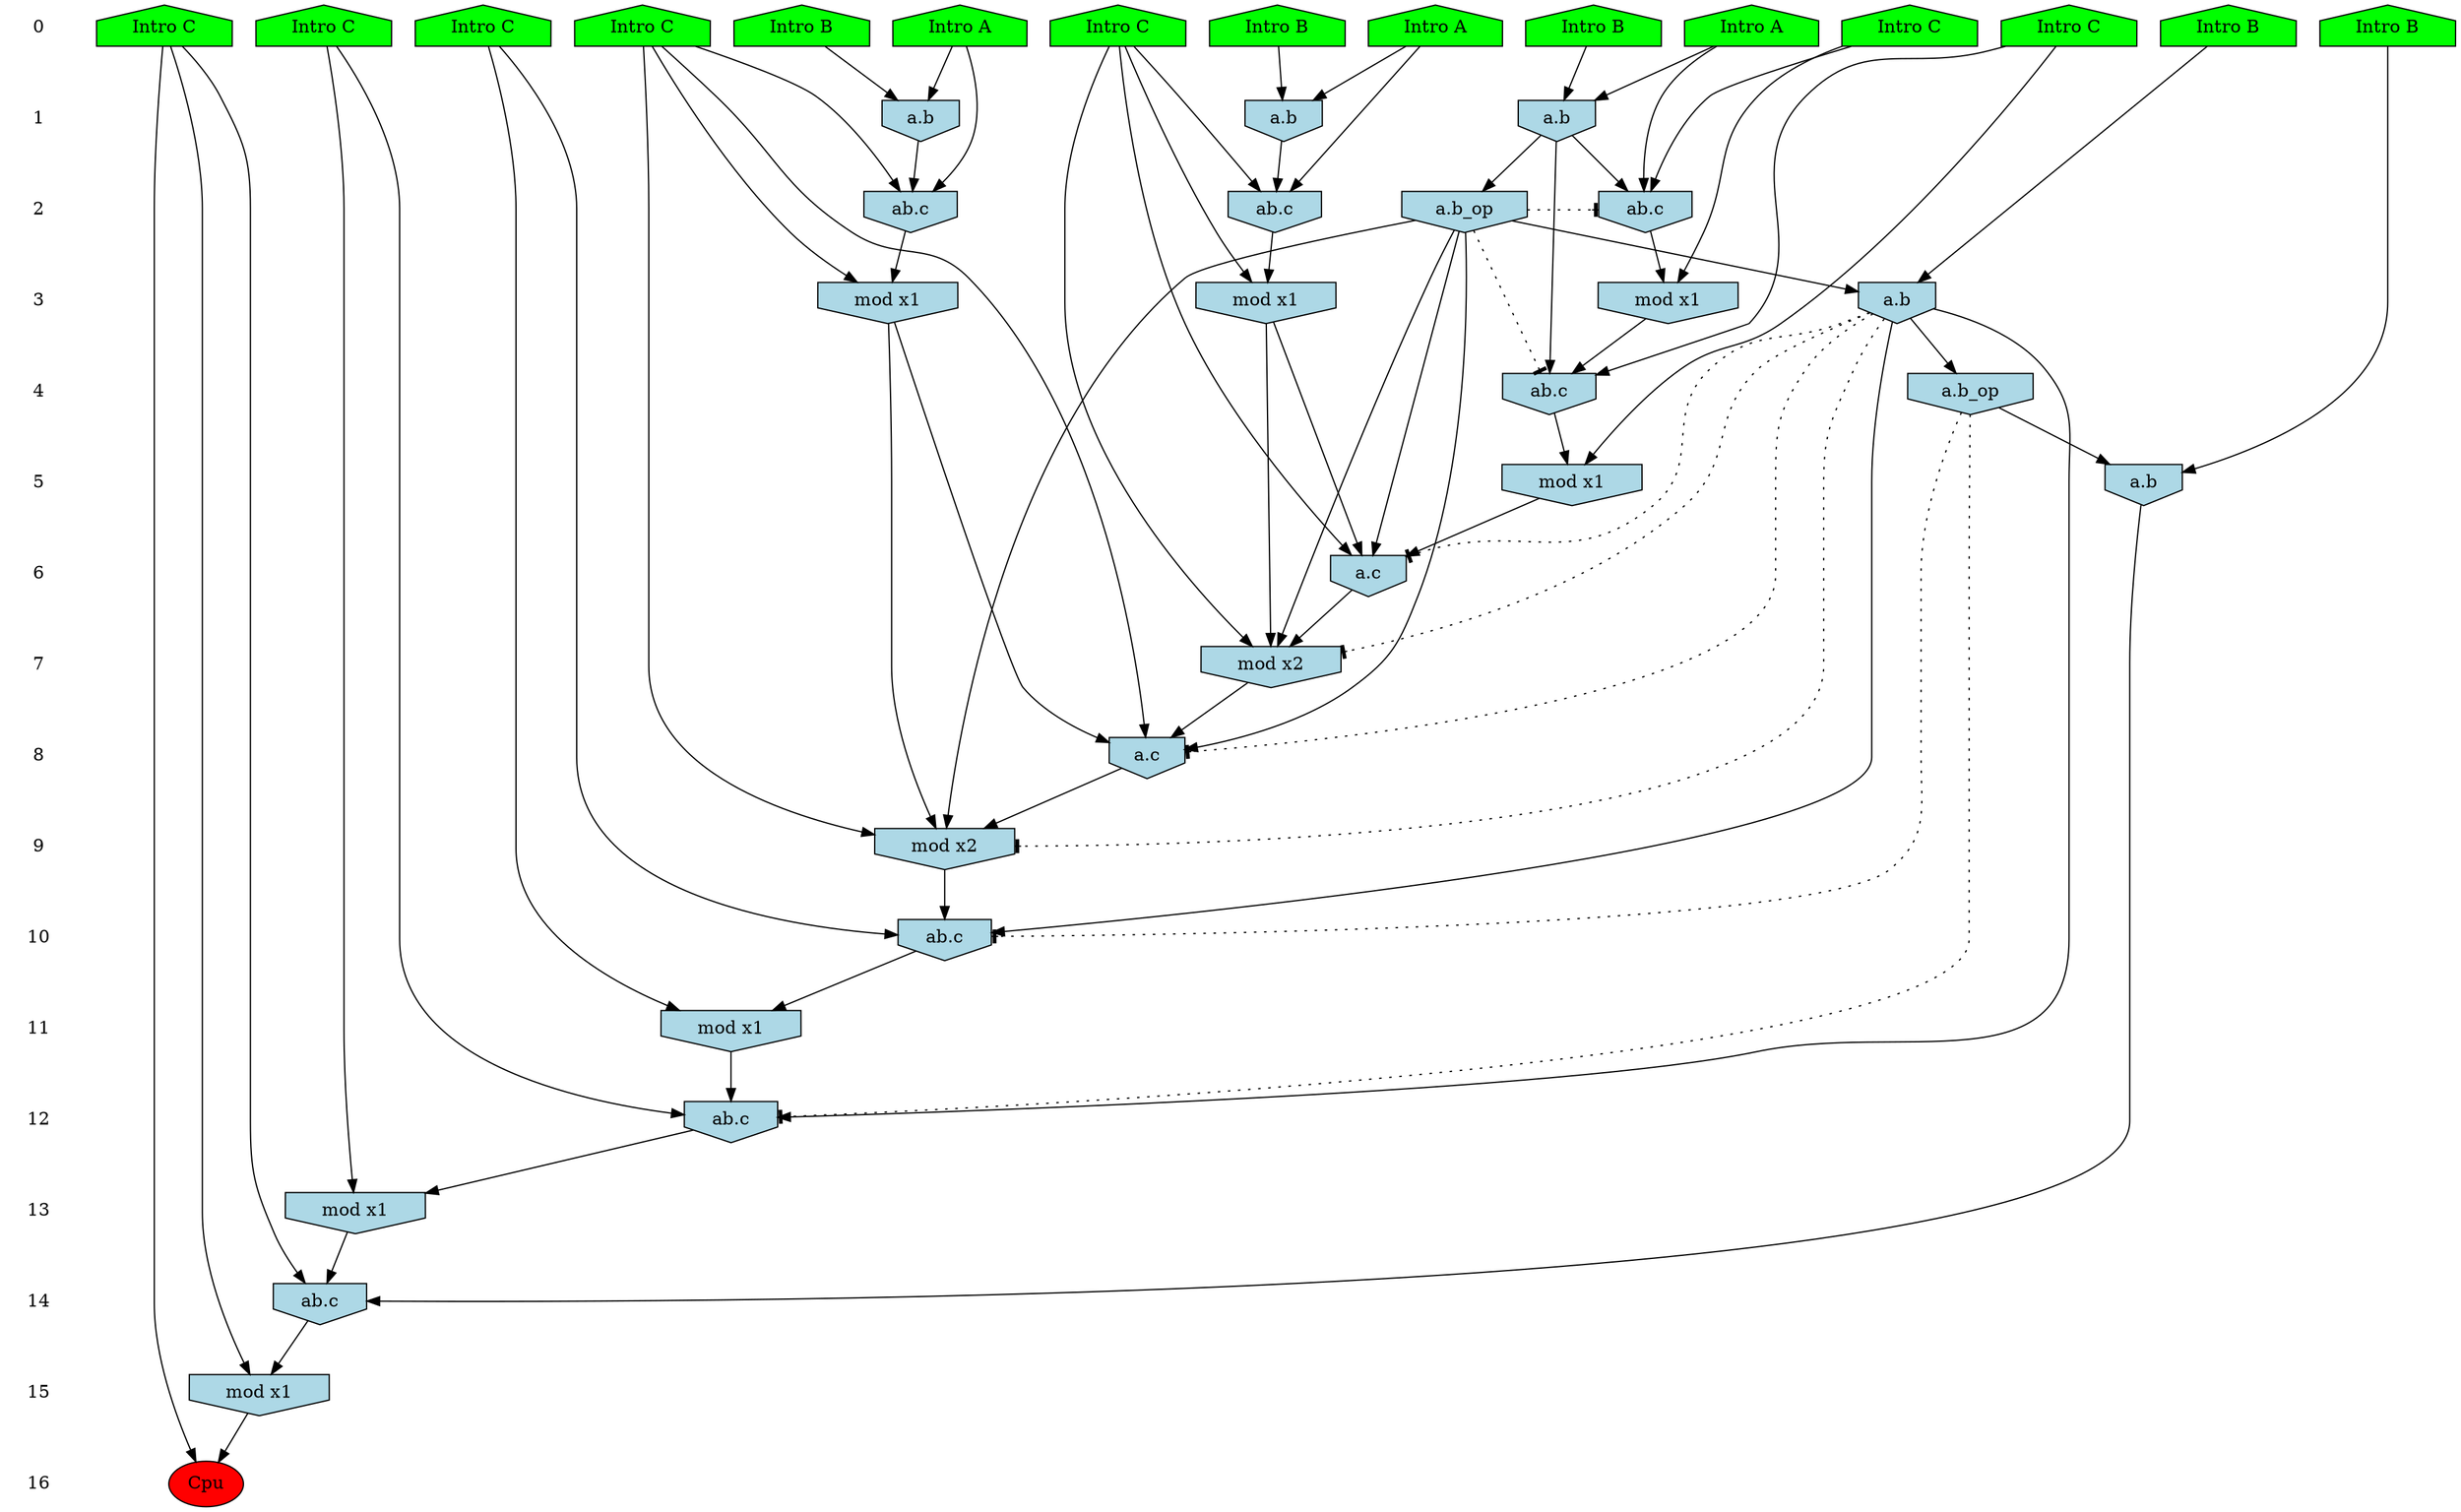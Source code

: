 /* Compression of 1 causal flows obtained in average at 1.673949E+01 t.u */
/* Compressed causal flows were: [2892] */
digraph G{
 ranksep=.5 ; 
{ rank = same ; "0" [shape=plaintext] ; node_1 [label ="Intro B", shape=house, style=filled, fillcolor=green] ;
node_2 [label ="Intro A", shape=house, style=filled, fillcolor=green] ;
node_3 [label ="Intro B", shape=house, style=filled, fillcolor=green] ;
node_4 [label ="Intro B", shape=house, style=filled, fillcolor=green] ;
node_5 [label ="Intro A", shape=house, style=filled, fillcolor=green] ;
node_6 [label ="Intro B", shape=house, style=filled, fillcolor=green] ;
node_7 [label ="Intro A", shape=house, style=filled, fillcolor=green] ;
node_8 [label ="Intro B", shape=house, style=filled, fillcolor=green] ;
node_9 [label ="Intro C", shape=house, style=filled, fillcolor=green] ;
node_10 [label ="Intro C", shape=house, style=filled, fillcolor=green] ;
node_11 [label ="Intro C", shape=house, style=filled, fillcolor=green] ;
node_12 [label ="Intro C", shape=house, style=filled, fillcolor=green] ;
node_13 [label ="Intro C", shape=house, style=filled, fillcolor=green] ;
node_14 [label ="Intro C", shape=house, style=filled, fillcolor=green] ;
node_15 [label ="Intro C", shape=house, style=filled, fillcolor=green] ;
}
{ rank = same ; "1" [shape=plaintext] ; node_16 [label="a.b", shape=invhouse, style=filled, fillcolor = lightblue] ;
node_17 [label="a.b", shape=invhouse, style=filled, fillcolor = lightblue] ;
node_18 [label="a.b", shape=invhouse, style=filled, fillcolor = lightblue] ;
}
{ rank = same ; "2" [shape=plaintext] ; node_19 [label="ab.c", shape=invhouse, style=filled, fillcolor = lightblue] ;
node_20 [label="ab.c", shape=invhouse, style=filled, fillcolor = lightblue] ;
node_23 [label="ab.c", shape=invhouse, style=filled, fillcolor = lightblue] ;
node_27 [label="a.b_op", shape=invhouse, style=filled, fillcolor = lightblue] ;
}
{ rank = same ; "3" [shape=plaintext] ; node_21 [label="mod x1", shape=invhouse, style=filled, fillcolor = lightblue] ;
node_24 [label="mod x1", shape=invhouse, style=filled, fillcolor = lightblue] ;
node_25 [label="mod x1", shape=invhouse, style=filled, fillcolor = lightblue] ;
node_32 [label="a.b", shape=invhouse, style=filled, fillcolor = lightblue] ;
}
{ rank = same ; "4" [shape=plaintext] ; node_22 [label="ab.c", shape=invhouse, style=filled, fillcolor = lightblue] ;
node_37 [label="a.b_op", shape=invhouse, style=filled, fillcolor = lightblue] ;
}
{ rank = same ; "5" [shape=plaintext] ; node_26 [label="mod x1", shape=invhouse, style=filled, fillcolor = lightblue] ;
node_38 [label="a.b", shape=invhouse, style=filled, fillcolor = lightblue] ;
}
{ rank = same ; "6" [shape=plaintext] ; node_28 [label="a.c", shape=invhouse, style=filled, fillcolor = lightblue] ;
}
{ rank = same ; "7" [shape=plaintext] ; node_29 [label="mod x2", shape=invhouse, style=filled, fillcolor = lightblue] ;
}
{ rank = same ; "8" [shape=plaintext] ; node_30 [label="a.c", shape=invhouse, style=filled, fillcolor = lightblue] ;
}
{ rank = same ; "9" [shape=plaintext] ; node_31 [label="mod x2", shape=invhouse, style=filled, fillcolor = lightblue] ;
}
{ rank = same ; "10" [shape=plaintext] ; node_33 [label="ab.c", shape=invhouse, style=filled, fillcolor = lightblue] ;
}
{ rank = same ; "11" [shape=plaintext] ; node_34 [label="mod x1", shape=invhouse, style=filled, fillcolor = lightblue] ;
}
{ rank = same ; "12" [shape=plaintext] ; node_35 [label="ab.c", shape=invhouse, style=filled, fillcolor = lightblue] ;
}
{ rank = same ; "13" [shape=plaintext] ; node_36 [label="mod x1", shape=invhouse, style=filled, fillcolor = lightblue] ;
}
{ rank = same ; "14" [shape=plaintext] ; node_39 [label="ab.c", shape=invhouse, style=filled, fillcolor = lightblue] ;
}
{ rank = same ; "15" [shape=plaintext] ; node_40 [label="mod x1", shape=invhouse, style=filled, fillcolor = lightblue] ;
}
{ rank = same ; "16" [shape=plaintext] ; node_41 [label ="Cpu", style=filled, fillcolor=red] ;
}
"0" -> "1" [style="invis"]; 
"1" -> "2" [style="invis"]; 
"2" -> "3" [style="invis"]; 
"3" -> "4" [style="invis"]; 
"4" -> "5" [style="invis"]; 
"5" -> "6" [style="invis"]; 
"6" -> "7" [style="invis"]; 
"7" -> "8" [style="invis"]; 
"8" -> "9" [style="invis"]; 
"9" -> "10" [style="invis"]; 
"10" -> "11" [style="invis"]; 
"11" -> "12" [style="invis"]; 
"12" -> "13" [style="invis"]; 
"13" -> "14" [style="invis"]; 
"14" -> "15" [style="invis"]; 
"15" -> "16" [style="invis"]; 
node_4 -> node_16
node_7 -> node_16
node_5 -> node_17
node_8 -> node_17
node_2 -> node_18
node_6 -> node_18
node_5 -> node_19
node_12 -> node_19
node_17 -> node_19
node_7 -> node_20
node_15 -> node_20
node_16 -> node_20
node_12 -> node_21
node_19 -> node_21
node_14 -> node_22
node_17 -> node_22
node_21 -> node_22
node_2 -> node_23
node_9 -> node_23
node_18 -> node_23
node_15 -> node_24
node_20 -> node_24
node_9 -> node_25
node_23 -> node_25
node_14 -> node_26
node_22 -> node_26
node_17 -> node_27
node_15 -> node_28
node_24 -> node_28
node_26 -> node_28
node_27 -> node_28
node_15 -> node_29
node_24 -> node_29
node_27 -> node_29
node_28 -> node_29
node_9 -> node_30
node_25 -> node_30
node_27 -> node_30
node_29 -> node_30
node_9 -> node_31
node_25 -> node_31
node_27 -> node_31
node_30 -> node_31
node_1 -> node_32
node_27 -> node_32
node_13 -> node_33
node_31 -> node_33
node_32 -> node_33
node_13 -> node_34
node_33 -> node_34
node_10 -> node_35
node_32 -> node_35
node_34 -> node_35
node_10 -> node_36
node_35 -> node_36
node_32 -> node_37
node_3 -> node_38
node_37 -> node_38
node_11 -> node_39
node_36 -> node_39
node_38 -> node_39
node_11 -> node_40
node_39 -> node_40
node_11 -> node_41
node_40 -> node_41
node_27 -> node_22 [style=dotted, arrowhead = tee] 
node_27 -> node_19 [style=dotted, arrowhead = tee] 
node_32 -> node_31 [style=dotted, arrowhead = tee] 
node_32 -> node_30 [style=dotted, arrowhead = tee] 
node_32 -> node_29 [style=dotted, arrowhead = tee] 
node_32 -> node_28 [style=dotted, arrowhead = tee] 
node_37 -> node_35 [style=dotted, arrowhead = tee] 
node_37 -> node_33 [style=dotted, arrowhead = tee] 
}
/*
 Dot generation time: 0.000170
*/
